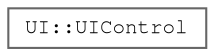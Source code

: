 digraph "Graphical Class Hierarchy"
{
 // LATEX_PDF_SIZE
  bgcolor="transparent";
  edge [fontname=FreeMono,fontsize=10,labelfontname=FreeMono,labelfontsize=10];
  node [fontname=FreeMono,fontsize=10,shape=box,height=0.2,width=0.4];
  rankdir="LR";
  Node0 [label="UI::UIControl",height=0.2,width=0.4,color="grey40", fillcolor="white", style="filled",URL="$class_u_i_1_1_u_i_control.html",tooltip=" "];
}
